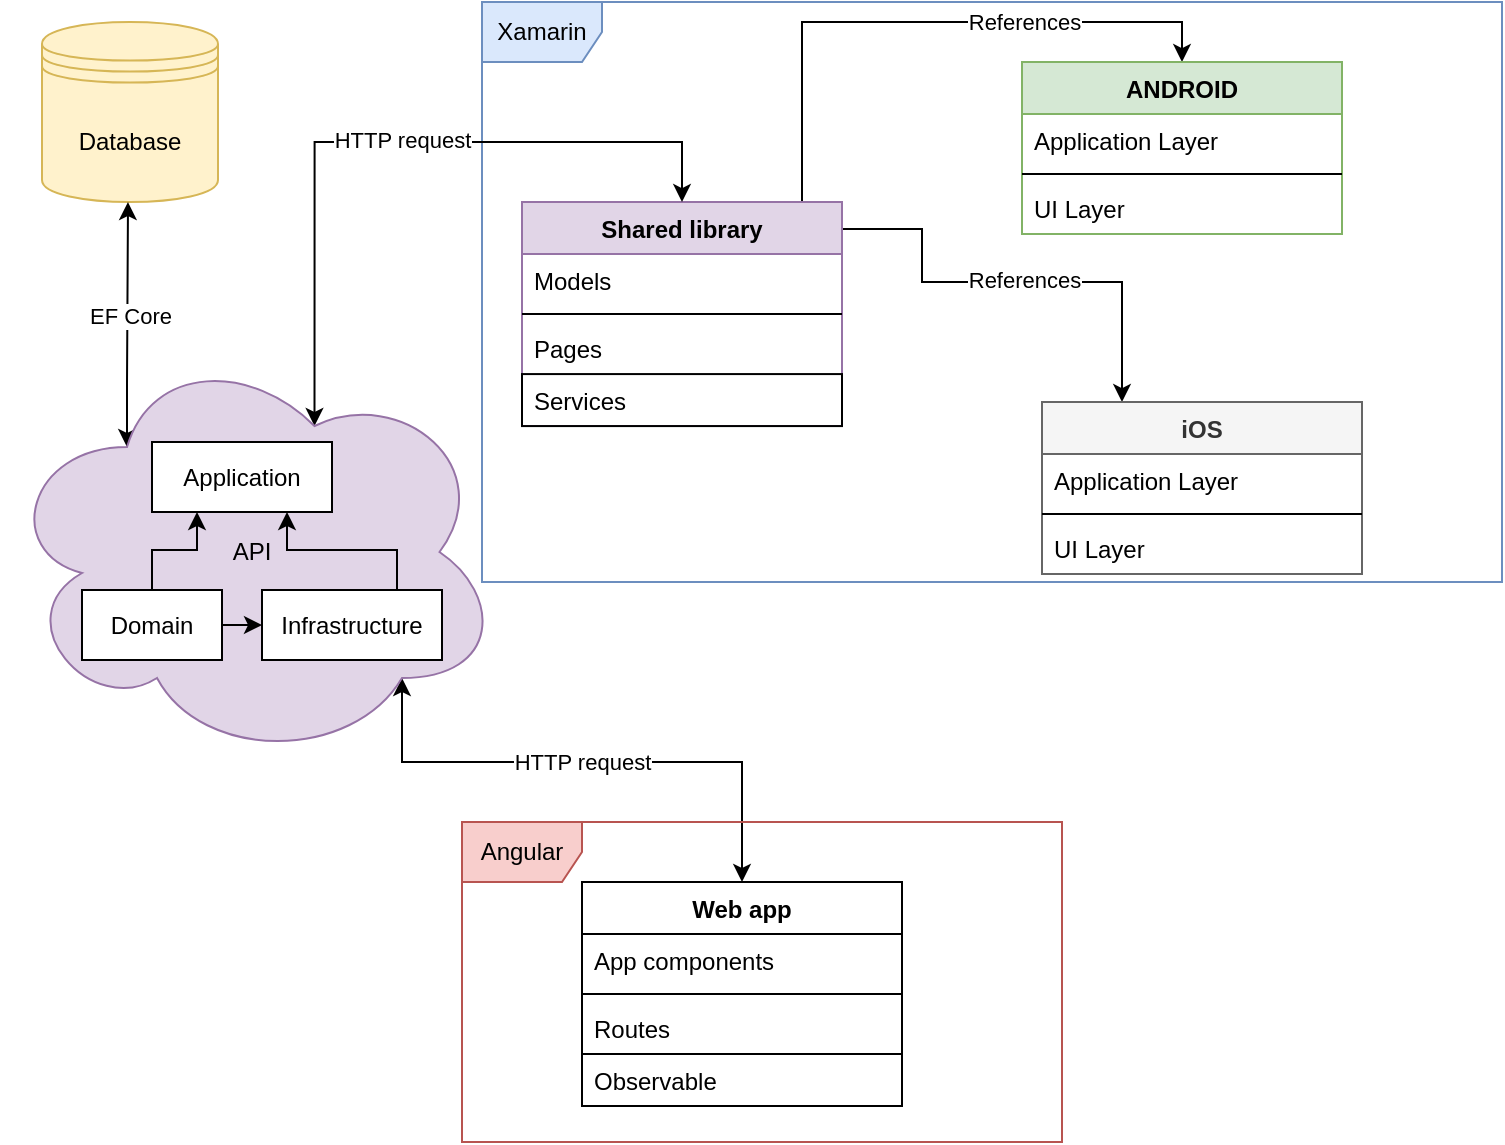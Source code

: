 <mxfile version="16.5.1" type="device"><diagram id="bJ-RH79azlNhh9qMVPzz" name="Page-1"><mxGraphModel dx="1038" dy="628" grid="1" gridSize="10" guides="1" tooltips="1" connect="1" arrows="1" fold="1" page="1" pageScale="1" pageWidth="827" pageHeight="1169" math="0" shadow="0"><root><mxCell id="0"/><mxCell id="1" parent="0"/><mxCell id="fmxgCm6DC93AVMlYjTxl-83" value="Xamarin" style="shape=umlFrame;whiteSpace=wrap;html=1;strokeColor=#6c8ebf;fillColor=#dae8fc;" parent="1" vertex="1"><mxGeometry x="280" y="270" width="510" height="290" as="geometry"/></mxCell><mxCell id="fmxgCm6DC93AVMlYjTxl-37" value="" style="edgeStyle=orthogonalEdgeStyle;rounded=0;orthogonalLoop=1;jettySize=auto;html=1;entryX=0.5;entryY=0;entryDx=0;entryDy=0;" parent="1" target="fmxgCm6DC93AVMlYjTxl-29" edge="1"><mxGeometry relative="1" as="geometry"><mxPoint x="440" y="370" as="sourcePoint"/><Array as="points"><mxPoint x="440" y="370"/><mxPoint x="440" y="280"/><mxPoint x="630" y="280"/></Array></mxGeometry></mxCell><mxCell id="fmxgCm6DC93AVMlYjTxl-40" value="References" style="edgeLabel;html=1;align=center;verticalAlign=middle;resizable=0;points=[];" parent="fmxgCm6DC93AVMlYjTxl-37" vertex="1" connectable="0"><mxGeometry x="0.522" y="-1" relative="1" as="geometry"><mxPoint x="-28" y="-1" as="offset"/></mxGeometry></mxCell><mxCell id="fmxgCm6DC93AVMlYjTxl-76" style="edgeStyle=orthogonalEdgeStyle;rounded=0;orthogonalLoop=1;jettySize=auto;html=1;exitX=1.002;exitY=0.12;exitDx=0;exitDy=0;entryX=0.25;entryY=0;entryDx=0;entryDy=0;exitPerimeter=0;" parent="1" source="fmxgCm6DC93AVMlYjTxl-7" target="fmxgCm6DC93AVMlYjTxl-33" edge="1"><mxGeometry relative="1" as="geometry"><Array as="points"><mxPoint x="500" y="384"/><mxPoint x="500" y="410"/><mxPoint x="600" y="410"/></Array></mxGeometry></mxCell><mxCell id="fmxgCm6DC93AVMlYjTxl-77" value="References" style="edgeLabel;html=1;align=center;verticalAlign=middle;resizable=0;points=[];" parent="fmxgCm6DC93AVMlYjTxl-76" vertex="1" connectable="0"><mxGeometry x="0.18" y="-2" relative="1" as="geometry"><mxPoint x="-17" y="-3" as="offset"/></mxGeometry></mxCell><object label="Shared library" sdsd="sdsds" dfdf="dfdf" rfrfr="rfrf" id="fmxgCm6DC93AVMlYjTxl-7"><mxCell style="swimlane;fontStyle=1;align=center;verticalAlign=top;childLayout=stackLayout;horizontal=1;startSize=26;horizontalStack=0;resizeParent=1;resizeParentMax=0;resizeLast=0;collapsible=1;marginBottom=0;fillColor=#e1d5e7;strokeColor=#9673a6;" parent="1" vertex="1"><mxGeometry x="300" y="370.04" width="160" height="112" as="geometry"/></mxCell></object><mxCell id="fmxgCm6DC93AVMlYjTxl-8" value="Models" style="text;strokeColor=none;fillColor=none;align=left;verticalAlign=top;spacingLeft=4;spacingRight=4;overflow=hidden;rotatable=0;points=[[0,0.5],[1,0.5]];portConstraint=eastwest;" parent="fmxgCm6DC93AVMlYjTxl-7" vertex="1"><mxGeometry y="26" width="160" height="26" as="geometry"/></mxCell><mxCell id="fmxgCm6DC93AVMlYjTxl-9" value="" style="line;strokeWidth=1;fillColor=none;align=left;verticalAlign=middle;spacingTop=-1;spacingLeft=3;spacingRight=3;rotatable=0;labelPosition=right;points=[];portConstraint=eastwest;" parent="fmxgCm6DC93AVMlYjTxl-7" vertex="1"><mxGeometry y="52" width="160" height="8" as="geometry"/></mxCell><mxCell id="fmxgCm6DC93AVMlYjTxl-10" value="Pages" style="text;strokeColor=none;fillColor=none;align=left;verticalAlign=top;spacingLeft=4;spacingRight=4;overflow=hidden;rotatable=0;points=[[0,0.5],[1,0.5]];portConstraint=eastwest;" parent="fmxgCm6DC93AVMlYjTxl-7" vertex="1"><mxGeometry y="60" width="160" height="26" as="geometry"/></mxCell><mxCell id="fmxgCm6DC93AVMlYjTxl-23" value="Services&#10;" style="text;strokeColor=default;fillColor=none;align=left;verticalAlign=top;spacingLeft=4;spacingRight=4;overflow=hidden;rotatable=0;points=[[0,0.5],[1,0.5]];portConstraint=eastwest;" parent="fmxgCm6DC93AVMlYjTxl-7" vertex="1"><mxGeometry y="86" width="160" height="26" as="geometry"/></mxCell><mxCell id="fmxgCm6DC93AVMlYjTxl-46" style="edgeStyle=orthogonalEdgeStyle;rounded=0;orthogonalLoop=1;jettySize=auto;html=1;exitX=0.625;exitY=0.2;exitDx=0;exitDy=0;exitPerimeter=0;entryX=0.5;entryY=0;entryDx=0;entryDy=0;endArrow=classic;startArrow=classic;" parent="1" source="fmxgCm6DC93AVMlYjTxl-27" target="fmxgCm6DC93AVMlYjTxl-7" edge="1"><mxGeometry relative="1" as="geometry"><mxPoint x="226.25" y="472" as="sourcePoint"/><Array as="points"><mxPoint x="196" y="340"/><mxPoint x="380" y="340"/></Array></mxGeometry></mxCell><mxCell id="fmxgCm6DC93AVMlYjTxl-51" value="HTTP request" style="edgeLabel;html=1;align=center;verticalAlign=middle;resizable=0;points=[];" parent="fmxgCm6DC93AVMlYjTxl-46" vertex="1" connectable="0"><mxGeometry x="0.277" y="-1" relative="1" as="geometry"><mxPoint x="-42" y="-2" as="offset"/></mxGeometry></mxCell><mxCell id="fmxgCm6DC93AVMlYjTxl-47" style="edgeStyle=orthogonalEdgeStyle;rounded=0;orthogonalLoop=1;jettySize=auto;html=1;entryX=0.5;entryY=0;entryDx=0;entryDy=0;endArrow=classic;startArrow=classic;exitX=0.8;exitY=0.8;exitDx=0;exitDy=0;exitPerimeter=0;" parent="1" source="fmxgCm6DC93AVMlYjTxl-27" target="fmxgCm6DC93AVMlYjTxl-42" edge="1"><mxGeometry relative="1" as="geometry"><mxPoint x="280" y="540" as="sourcePoint"/><Array as="points"><mxPoint x="240" y="650"/><mxPoint x="410" y="650"/></Array></mxGeometry></mxCell><mxCell id="fmxgCm6DC93AVMlYjTxl-53" value="HTTP request" style="edgeLabel;html=1;align=center;verticalAlign=middle;resizable=0;points=[];" parent="fmxgCm6DC93AVMlYjTxl-47" vertex="1" connectable="0"><mxGeometry x="-0.163" y="-2" relative="1" as="geometry"><mxPoint x="18" y="-2" as="offset"/></mxGeometry></mxCell><mxCell id="fmxgCm6DC93AVMlYjTxl-29" value="ANDROID" style="swimlane;fontStyle=1;align=center;verticalAlign=top;childLayout=stackLayout;horizontal=1;startSize=26;horizontalStack=0;resizeParent=1;resizeParentMax=0;resizeLast=0;collapsible=1;marginBottom=0;strokeColor=#82b366;fillColor=#d5e8d4;" parent="1" vertex="1"><mxGeometry x="550" y="300.04" width="160" height="86" as="geometry"/></mxCell><mxCell id="fmxgCm6DC93AVMlYjTxl-30" value="Application Layer" style="text;strokeColor=none;fillColor=none;align=left;verticalAlign=top;spacingLeft=4;spacingRight=4;overflow=hidden;rotatable=0;points=[[0,0.5],[1,0.5]];portConstraint=eastwest;" parent="fmxgCm6DC93AVMlYjTxl-29" vertex="1"><mxGeometry y="26" width="160" height="26" as="geometry"/></mxCell><mxCell id="fmxgCm6DC93AVMlYjTxl-31" value="" style="line;strokeWidth=1;fillColor=none;align=left;verticalAlign=middle;spacingTop=-1;spacingLeft=3;spacingRight=3;rotatable=0;labelPosition=right;points=[];portConstraint=eastwest;" parent="fmxgCm6DC93AVMlYjTxl-29" vertex="1"><mxGeometry y="52" width="160" height="8" as="geometry"/></mxCell><mxCell id="fmxgCm6DC93AVMlYjTxl-32" value="UI Layer" style="text;strokeColor=none;fillColor=none;align=left;verticalAlign=top;spacingLeft=4;spacingRight=4;overflow=hidden;rotatable=0;points=[[0,0.5],[1,0.5]];portConstraint=eastwest;" parent="fmxgCm6DC93AVMlYjTxl-29" vertex="1"><mxGeometry y="60" width="160" height="26" as="geometry"/></mxCell><mxCell id="fmxgCm6DC93AVMlYjTxl-33" value="iOS" style="swimlane;fontStyle=1;align=center;verticalAlign=top;childLayout=stackLayout;horizontal=1;startSize=26;horizontalStack=0;resizeParent=1;resizeParentMax=0;resizeLast=0;collapsible=1;marginBottom=0;strokeColor=#666666;fillColor=#f5f5f5;fontColor=#333333;" parent="1" vertex="1"><mxGeometry x="560" y="470.04" width="160" height="86" as="geometry"/></mxCell><mxCell id="fmxgCm6DC93AVMlYjTxl-34" value="Application Layer" style="text;strokeColor=none;fillColor=none;align=left;verticalAlign=top;spacingLeft=4;spacingRight=4;overflow=hidden;rotatable=0;points=[[0,0.5],[1,0.5]];portConstraint=eastwest;" parent="fmxgCm6DC93AVMlYjTxl-33" vertex="1"><mxGeometry y="26" width="160" height="26" as="geometry"/></mxCell><mxCell id="fmxgCm6DC93AVMlYjTxl-35" value="" style="line;strokeWidth=1;fillColor=none;align=left;verticalAlign=middle;spacingTop=-1;spacingLeft=3;spacingRight=3;rotatable=0;labelPosition=right;points=[];portConstraint=eastwest;" parent="fmxgCm6DC93AVMlYjTxl-33" vertex="1"><mxGeometry y="52" width="160" height="8" as="geometry"/></mxCell><mxCell id="fmxgCm6DC93AVMlYjTxl-36" value="UI Layer" style="text;strokeColor=none;fillColor=none;align=left;verticalAlign=top;spacingLeft=4;spacingRight=4;overflow=hidden;rotatable=0;points=[[0,0.5],[1,0.5]];portConstraint=eastwest;" parent="fmxgCm6DC93AVMlYjTxl-33" vertex="1"><mxGeometry y="60" width="160" height="26" as="geometry"/></mxCell><mxCell id="fmxgCm6DC93AVMlYjTxl-42" value="Web app" style="swimlane;fontStyle=1;align=center;verticalAlign=top;childLayout=stackLayout;horizontal=1;startSize=26;horizontalStack=0;resizeParent=1;resizeParentMax=0;resizeLast=0;collapsible=1;marginBottom=0;strokeColor=default;" parent="1" vertex="1"><mxGeometry x="330" y="710" width="160" height="112" as="geometry"/></mxCell><mxCell id="fmxgCm6DC93AVMlYjTxl-43" value="App components" style="text;strokeColor=none;fillColor=none;align=left;verticalAlign=top;spacingLeft=4;spacingRight=4;overflow=hidden;rotatable=0;points=[[0,0.5],[1,0.5]];portConstraint=eastwest;" parent="fmxgCm6DC93AVMlYjTxl-42" vertex="1"><mxGeometry y="26" width="160" height="26" as="geometry"/></mxCell><mxCell id="fmxgCm6DC93AVMlYjTxl-44" value="" style="line;strokeWidth=1;fillColor=none;align=left;verticalAlign=middle;spacingTop=-1;spacingLeft=3;spacingRight=3;rotatable=0;labelPosition=right;points=[];portConstraint=eastwest;" parent="fmxgCm6DC93AVMlYjTxl-42" vertex="1"><mxGeometry y="52" width="160" height="8" as="geometry"/></mxCell><mxCell id="fmxgCm6DC93AVMlYjTxl-45" value="Routes" style="text;strokeColor=none;fillColor=none;align=left;verticalAlign=top;spacingLeft=4;spacingRight=4;overflow=hidden;rotatable=0;points=[[0,0.5],[1,0.5]];portConstraint=eastwest;" parent="fmxgCm6DC93AVMlYjTxl-42" vertex="1"><mxGeometry y="60" width="160" height="26" as="geometry"/></mxCell><mxCell id="fmxgCm6DC93AVMlYjTxl-82" value="Observable" style="text;strokeColor=default;fillColor=none;align=left;verticalAlign=top;spacingLeft=4;spacingRight=4;overflow=hidden;rotatable=0;points=[[0,0.5],[1,0.5]];portConstraint=eastwest;" parent="fmxgCm6DC93AVMlYjTxl-42" vertex="1"><mxGeometry y="86" width="160" height="26" as="geometry"/></mxCell><mxCell id="fmxgCm6DC93AVMlYjTxl-48" value="Database" style="shape=datastore;whiteSpace=wrap;html=1;strokeColor=#d6b656;fillColor=#fff2cc;" parent="1" vertex="1"><mxGeometry x="60" y="280.04" width="88" height="90" as="geometry"/></mxCell><mxCell id="fmxgCm6DC93AVMlYjTxl-79" style="endArrow=classic;startArrow=classic;edgeStyle=orthogonalEdgeStyle;rounded=0;orthogonalLoop=1;jettySize=auto;html=1;exitX=0.25;exitY=0.25;exitDx=0;exitDy=0;exitPerimeter=0;entryX=0.5;entryY=1;entryDx=0;entryDy=0;" parent="1" source="fmxgCm6DC93AVMlYjTxl-27" edge="1"><mxGeometry relative="1" as="geometry"><mxPoint x="101.5" y="492.5" as="sourcePoint"/><mxPoint x="103" y="370.04" as="targetPoint"/><Array as="points"><mxPoint x="103" y="461"/><mxPoint x="103" y="461"/></Array></mxGeometry></mxCell><mxCell id="fmxgCm6DC93AVMlYjTxl-81" value="EF Core" style="edgeLabel;html=1;align=center;verticalAlign=middle;resizable=0;points=[];" parent="fmxgCm6DC93AVMlYjTxl-79" vertex="1" connectable="0"><mxGeometry x="-0.186" y="4" relative="1" as="geometry"><mxPoint x="5" y="-16" as="offset"/></mxGeometry></mxCell><mxCell id="fmxgCm6DC93AVMlYjTxl-73" value="" style="group" parent="1" vertex="1" connectable="0"><mxGeometry x="40" y="440" width="250" height="210" as="geometry"/></mxCell><mxCell id="fmxgCm6DC93AVMlYjTxl-78" value="" style="group" parent="fmxgCm6DC93AVMlYjTxl-73" vertex="1" connectable="0"><mxGeometry width="250" height="210" as="geometry"/></mxCell><mxCell id="fmxgCm6DC93AVMlYjTxl-27" value="API" style="ellipse;shape=cloud;whiteSpace=wrap;html=1;strokeColor=#9673a6;fillColor=#e1d5e7;" parent="fmxgCm6DC93AVMlYjTxl-78" vertex="1"><mxGeometry width="250" height="210" as="geometry"/></mxCell><mxCell id="fmxgCm6DC93AVMlYjTxl-72" value="" style="group" parent="fmxgCm6DC93AVMlYjTxl-78" vertex="1" connectable="0"><mxGeometry x="40" y="50" width="180" height="109" as="geometry"/></mxCell><mxCell id="fmxgCm6DC93AVMlYjTxl-64" value="Application" style="rounded=0;whiteSpace=wrap;html=1;strokeColor=default;" parent="fmxgCm6DC93AVMlYjTxl-72" vertex="1"><mxGeometry x="35" width="90" height="35" as="geometry"/></mxCell><mxCell id="fmxgCm6DC93AVMlYjTxl-67" style="edgeStyle=orthogonalEdgeStyle;rounded=0;orthogonalLoop=1;jettySize=auto;html=1;exitX=0.5;exitY=0;exitDx=0;exitDy=0;entryX=0.25;entryY=1;entryDx=0;entryDy=0;" parent="fmxgCm6DC93AVMlYjTxl-72" source="fmxgCm6DC93AVMlYjTxl-65" target="fmxgCm6DC93AVMlYjTxl-64" edge="1"><mxGeometry relative="1" as="geometry"/></mxCell><mxCell id="fmxgCm6DC93AVMlYjTxl-65" value="Domain" style="rounded=0;whiteSpace=wrap;html=1;strokeColor=default;" parent="fmxgCm6DC93AVMlYjTxl-72" vertex="1"><mxGeometry y="74" width="70" height="35" as="geometry"/></mxCell><mxCell id="fmxgCm6DC93AVMlYjTxl-69" style="edgeStyle=orthogonalEdgeStyle;rounded=0;orthogonalLoop=1;jettySize=auto;html=1;exitX=0.75;exitY=0;exitDx=0;exitDy=0;entryX=0.75;entryY=1;entryDx=0;entryDy=0;" parent="fmxgCm6DC93AVMlYjTxl-72" source="fmxgCm6DC93AVMlYjTxl-66" target="fmxgCm6DC93AVMlYjTxl-64" edge="1"><mxGeometry relative="1" as="geometry"/></mxCell><mxCell id="fmxgCm6DC93AVMlYjTxl-66" value="Infrastructure" style="rounded=0;whiteSpace=wrap;html=1;strokeColor=default;" parent="fmxgCm6DC93AVMlYjTxl-72" vertex="1"><mxGeometry x="90" y="74" width="90" height="35" as="geometry"/></mxCell><mxCell id="fmxgCm6DC93AVMlYjTxl-68" style="edgeStyle=orthogonalEdgeStyle;rounded=0;orthogonalLoop=1;jettySize=auto;html=1;exitX=1;exitY=0.5;exitDx=0;exitDy=0;entryX=0;entryY=0.5;entryDx=0;entryDy=0;" parent="fmxgCm6DC93AVMlYjTxl-72" source="fmxgCm6DC93AVMlYjTxl-65" target="fmxgCm6DC93AVMlYjTxl-66" edge="1"><mxGeometry relative="1" as="geometry"/></mxCell><mxCell id="fmxgCm6DC93AVMlYjTxl-84" value="Angular" style="shape=umlFrame;whiteSpace=wrap;html=1;strokeColor=#b85450;fillColor=#f8cecc;" parent="1" vertex="1"><mxGeometry x="270" y="680" width="300" height="160" as="geometry"/></mxCell></root></mxGraphModel></diagram></mxfile>